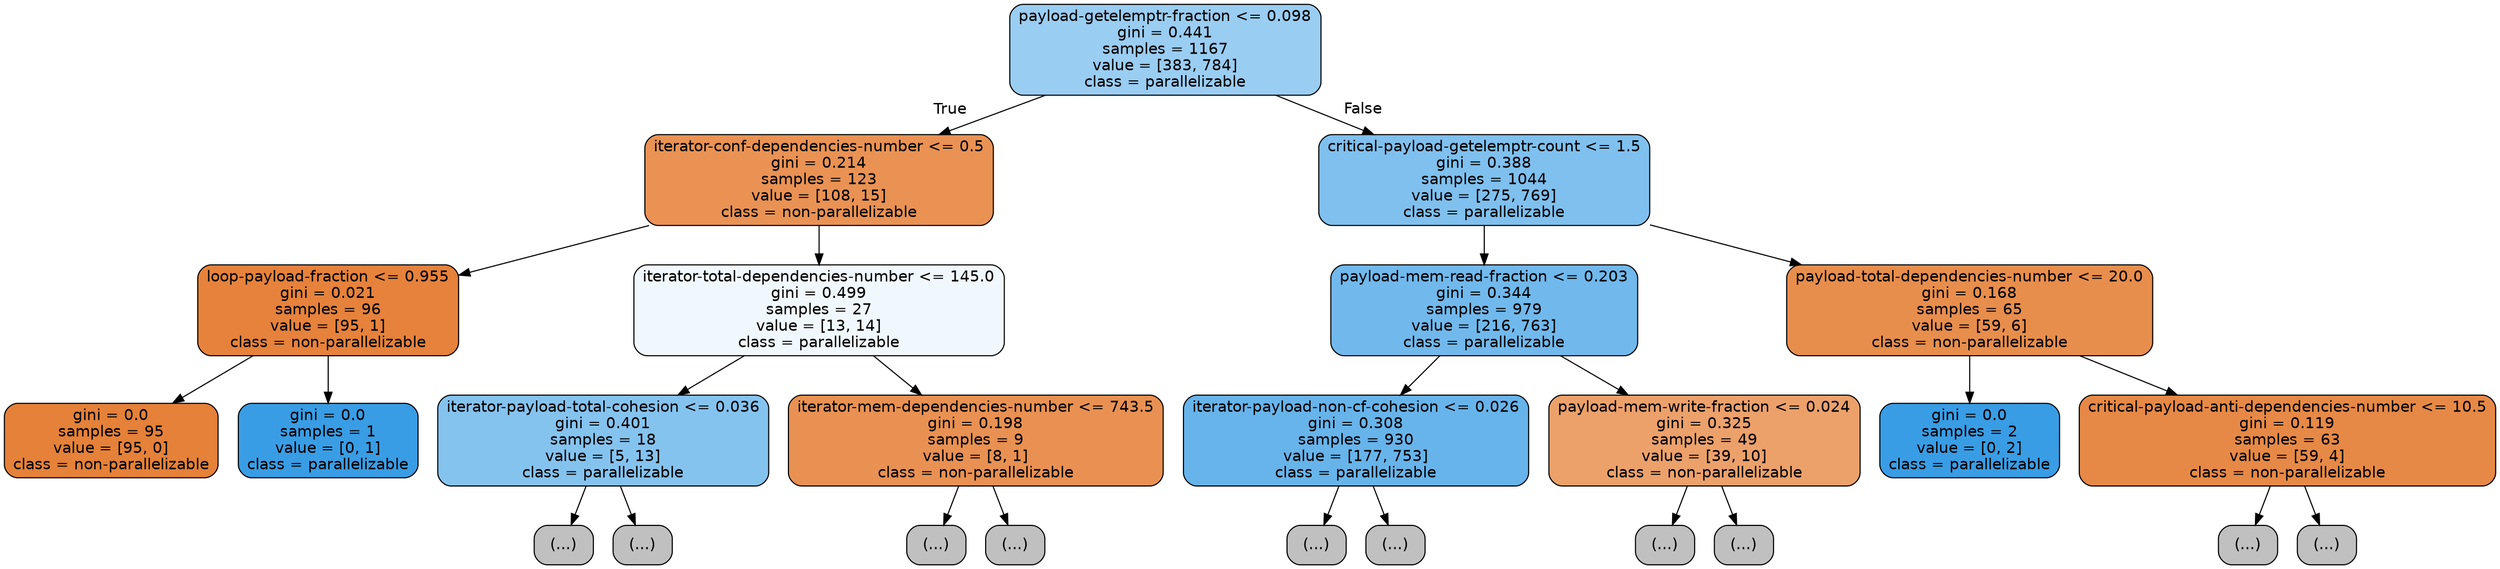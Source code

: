 digraph Tree {
node [shape=box, style="filled, rounded", color="black", fontname=helvetica] ;
edge [fontname=helvetica] ;
0 [label="payload-getelemptr-fraction <= 0.098\ngini = 0.441\nsamples = 1167\nvalue = [383, 784]\nclass = parallelizable", fillcolor="#399de582"] ;
1 [label="iterator-conf-dependencies-number <= 0.5\ngini = 0.214\nsamples = 123\nvalue = [108, 15]\nclass = non-parallelizable", fillcolor="#e58139dc"] ;
0 -> 1 [labeldistance=2.5, labelangle=45, headlabel="True"] ;
2 [label="loop-payload-fraction <= 0.955\ngini = 0.021\nsamples = 96\nvalue = [95, 1]\nclass = non-parallelizable", fillcolor="#e58139fc"] ;
1 -> 2 ;
3 [label="gini = 0.0\nsamples = 95\nvalue = [95, 0]\nclass = non-parallelizable", fillcolor="#e58139ff"] ;
2 -> 3 ;
4 [label="gini = 0.0\nsamples = 1\nvalue = [0, 1]\nclass = parallelizable", fillcolor="#399de5ff"] ;
2 -> 4 ;
5 [label="iterator-total-dependencies-number <= 145.0\ngini = 0.499\nsamples = 27\nvalue = [13, 14]\nclass = parallelizable", fillcolor="#399de512"] ;
1 -> 5 ;
6 [label="iterator-payload-total-cohesion <= 0.036\ngini = 0.401\nsamples = 18\nvalue = [5, 13]\nclass = parallelizable", fillcolor="#399de59d"] ;
5 -> 6 ;
7 [label="(...)", fillcolor="#C0C0C0"] ;
6 -> 7 ;
8 [label="(...)", fillcolor="#C0C0C0"] ;
6 -> 8 ;
17 [label="iterator-mem-dependencies-number <= 743.5\ngini = 0.198\nsamples = 9\nvalue = [8, 1]\nclass = non-parallelizable", fillcolor="#e58139df"] ;
5 -> 17 ;
18 [label="(...)", fillcolor="#C0C0C0"] ;
17 -> 18 ;
19 [label="(...)", fillcolor="#C0C0C0"] ;
17 -> 19 ;
20 [label="critical-payload-getelemptr-count <= 1.5\ngini = 0.388\nsamples = 1044\nvalue = [275, 769]\nclass = parallelizable", fillcolor="#399de5a4"] ;
0 -> 20 [labeldistance=2.5, labelangle=-45, headlabel="False"] ;
21 [label="payload-mem-read-fraction <= 0.203\ngini = 0.344\nsamples = 979\nvalue = [216, 763]\nclass = parallelizable", fillcolor="#399de5b7"] ;
20 -> 21 ;
22 [label="iterator-payload-non-cf-cohesion <= 0.026\ngini = 0.308\nsamples = 930\nvalue = [177, 753]\nclass = parallelizable", fillcolor="#399de5c3"] ;
21 -> 22 ;
23 [label="(...)", fillcolor="#C0C0C0"] ;
22 -> 23 ;
66 [label="(...)", fillcolor="#C0C0C0"] ;
22 -> 66 ;
203 [label="payload-mem-write-fraction <= 0.024\ngini = 0.325\nsamples = 49\nvalue = [39, 10]\nclass = non-parallelizable", fillcolor="#e58139be"] ;
21 -> 203 ;
204 [label="(...)", fillcolor="#C0C0C0"] ;
203 -> 204 ;
205 [label="(...)", fillcolor="#C0C0C0"] ;
203 -> 205 ;
220 [label="payload-total-dependencies-number <= 20.0\ngini = 0.168\nsamples = 65\nvalue = [59, 6]\nclass = non-parallelizable", fillcolor="#e58139e5"] ;
20 -> 220 ;
221 [label="gini = 0.0\nsamples = 2\nvalue = [0, 2]\nclass = parallelizable", fillcolor="#399de5ff"] ;
220 -> 221 ;
222 [label="critical-payload-anti-dependencies-number <= 10.5\ngini = 0.119\nsamples = 63\nvalue = [59, 4]\nclass = non-parallelizable", fillcolor="#e58139ee"] ;
220 -> 222 ;
223 [label="(...)", fillcolor="#C0C0C0"] ;
222 -> 223 ;
234 [label="(...)", fillcolor="#C0C0C0"] ;
222 -> 234 ;
}